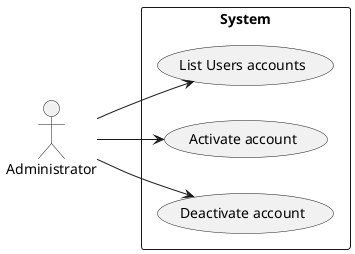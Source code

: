 @startuml


actor "Administrator"

left to right direction
rectangle "System"{

    "Administrator" --> (List Users accounts)

    "Administrator" --> (Activate account)

    "Administrator" --> (Deactivate account)

}

@enduml